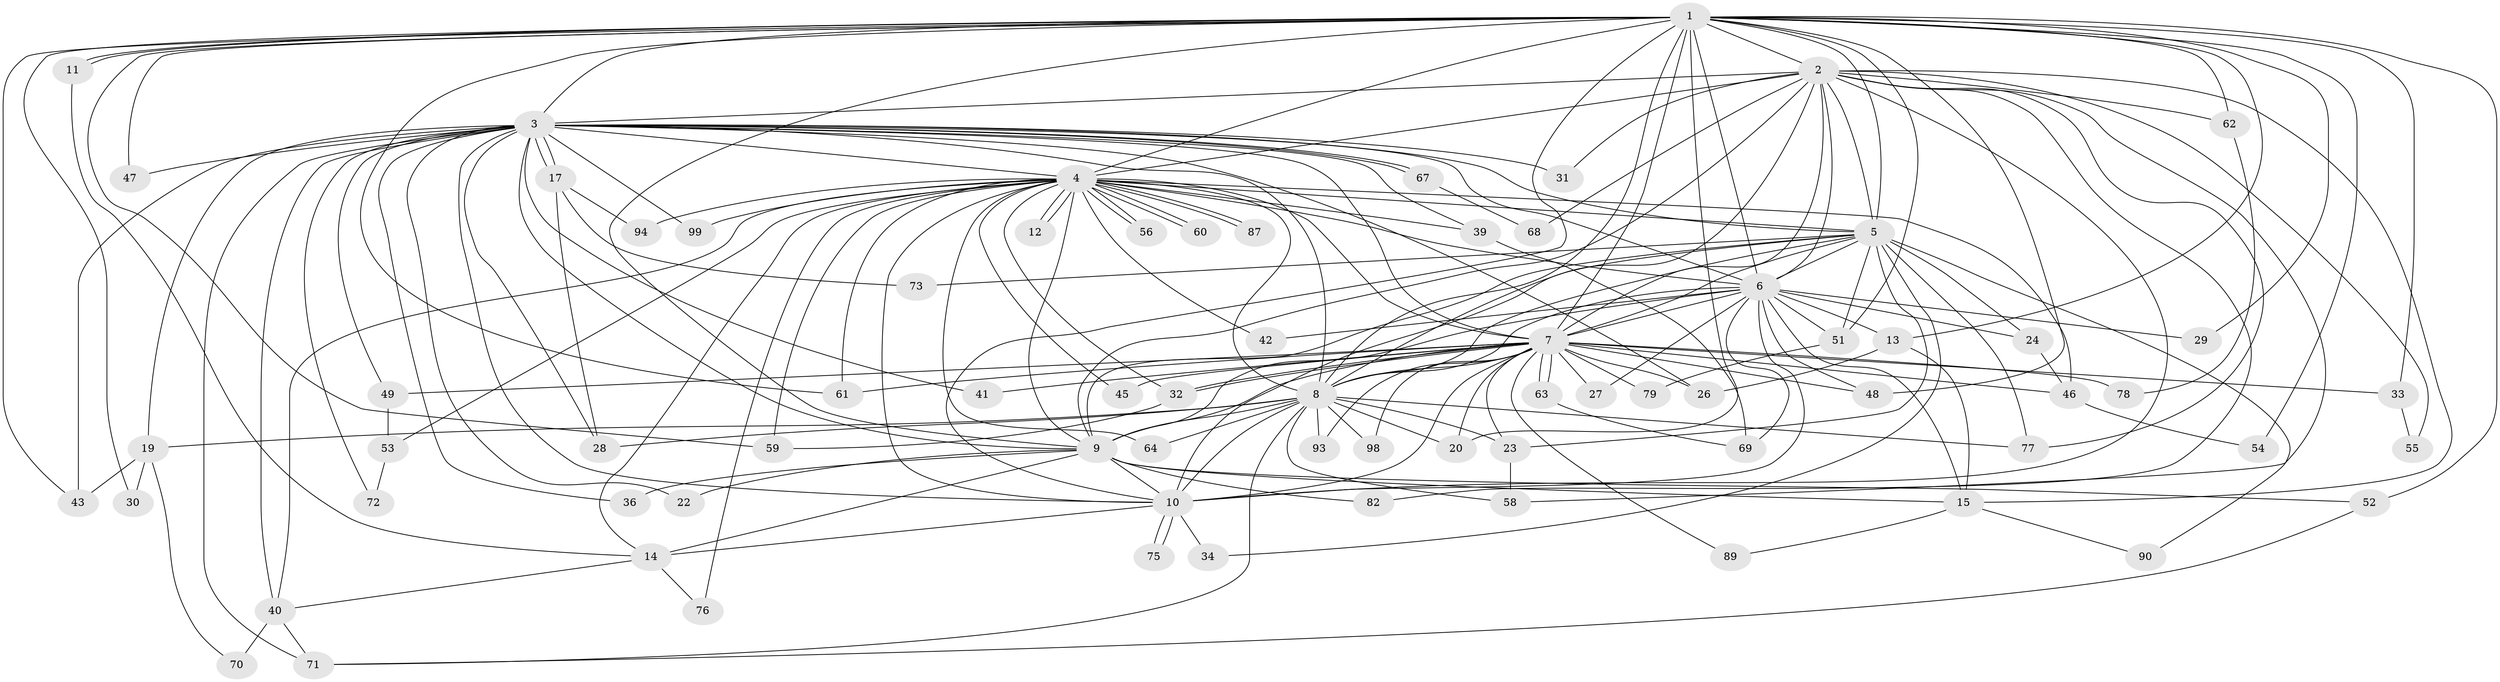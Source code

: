 // original degree distribution, {27: 0.009345794392523364, 17: 0.037383177570093455, 32: 0.009345794392523364, 31: 0.018691588785046728, 18: 0.009345794392523364, 19: 0.009345794392523364, 3: 0.22429906542056074, 2: 0.5514018691588785, 4: 0.09345794392523364, 6: 0.018691588785046728, 5: 0.018691588785046728}
// Generated by graph-tools (version 1.1) at 2025/17/03/04/25 18:17:18]
// undirected, 74 vertices, 194 edges
graph export_dot {
graph [start="1"]
  node [color=gray90,style=filled];
  1;
  2 [super="+57+21"];
  3;
  4;
  5;
  6;
  7 [super="+25"];
  8;
  9;
  10 [super="+16+80+104+105+37"];
  11;
  12;
  13 [super="+107+18"];
  14 [super="+85"];
  15;
  17;
  19;
  20 [super="+38"];
  22;
  23 [super="+106"];
  24;
  26;
  27;
  28 [super="+91"];
  29;
  30;
  31;
  32 [super="+65"];
  33 [super="+83"];
  34;
  36;
  39 [super="+103"];
  40 [super="+66+44"];
  41;
  42;
  43 [super="+81"];
  45;
  46 [super="+100"];
  47;
  48 [super="+88"];
  49 [super="+50"];
  51 [super="+92"];
  52 [super="+86"];
  53;
  54;
  55;
  56;
  58 [super="+102"];
  59;
  60;
  61 [super="+101"];
  62;
  63;
  64;
  67;
  68;
  69;
  70;
  71 [super="+97+74"];
  72;
  73;
  75;
  76;
  77 [super="+84"];
  78;
  79;
  82;
  87;
  89;
  90;
  93;
  94;
  98;
  99;
  1 -- 2 [weight=2];
  1 -- 3;
  1 -- 4;
  1 -- 5;
  1 -- 6;
  1 -- 7;
  1 -- 8;
  1 -- 9;
  1 -- 10;
  1 -- 11;
  1 -- 11;
  1 -- 13;
  1 -- 20;
  1 -- 29;
  1 -- 30;
  1 -- 33 [weight=2];
  1 -- 47;
  1 -- 48;
  1 -- 52;
  1 -- 54;
  1 -- 59;
  1 -- 61;
  1 -- 62;
  1 -- 51;
  1 -- 43;
  2 -- 3;
  2 -- 4;
  2 -- 5;
  2 -- 6;
  2 -- 7 [weight=2];
  2 -- 8;
  2 -- 9;
  2 -- 10 [weight=2];
  2 -- 31;
  2 -- 55;
  2 -- 77;
  2 -- 82;
  2 -- 58;
  2 -- 68;
  2 -- 62;
  2 -- 15;
  3 -- 4;
  3 -- 5;
  3 -- 6;
  3 -- 7 [weight=2];
  3 -- 8;
  3 -- 9;
  3 -- 10 [weight=2];
  3 -- 17;
  3 -- 17;
  3 -- 19;
  3 -- 22;
  3 -- 26;
  3 -- 28;
  3 -- 31;
  3 -- 36;
  3 -- 39;
  3 -- 40 [weight=2];
  3 -- 41;
  3 -- 43;
  3 -- 47;
  3 -- 49 [weight=2];
  3 -- 67;
  3 -- 67;
  3 -- 72;
  3 -- 99;
  3 -- 71;
  4 -- 5;
  4 -- 6;
  4 -- 7;
  4 -- 8;
  4 -- 9;
  4 -- 10;
  4 -- 12;
  4 -- 12;
  4 -- 39;
  4 -- 40;
  4 -- 42;
  4 -- 45;
  4 -- 53;
  4 -- 56;
  4 -- 56;
  4 -- 59;
  4 -- 60;
  4 -- 60;
  4 -- 64;
  4 -- 76;
  4 -- 87;
  4 -- 87;
  4 -- 94;
  4 -- 99;
  4 -- 61;
  4 -- 32;
  4 -- 46;
  4 -- 14;
  5 -- 6;
  5 -- 7;
  5 -- 8;
  5 -- 9;
  5 -- 10 [weight=2];
  5 -- 24;
  5 -- 34;
  5 -- 51;
  5 -- 73;
  5 -- 90;
  5 -- 77;
  5 -- 23;
  6 -- 7;
  6 -- 8;
  6 -- 9;
  6 -- 10;
  6 -- 13;
  6 -- 15;
  6 -- 24;
  6 -- 27;
  6 -- 29;
  6 -- 42;
  6 -- 48;
  6 -- 51;
  6 -- 69;
  7 -- 8;
  7 -- 9;
  7 -- 10 [weight=2];
  7 -- 20;
  7 -- 23;
  7 -- 27;
  7 -- 32;
  7 -- 32;
  7 -- 33;
  7 -- 41;
  7 -- 45;
  7 -- 46;
  7 -- 49;
  7 -- 61;
  7 -- 63;
  7 -- 63;
  7 -- 78;
  7 -- 79;
  7 -- 89;
  7 -- 93;
  7 -- 98;
  7 -- 48;
  7 -- 26;
  8 -- 9;
  8 -- 10;
  8 -- 19;
  8 -- 23;
  8 -- 58;
  8 -- 64;
  8 -- 71;
  8 -- 77;
  8 -- 93;
  8 -- 98;
  8 -- 28;
  8 -- 20;
  9 -- 10 [weight=2];
  9 -- 14;
  9 -- 15;
  9 -- 22;
  9 -- 36;
  9 -- 52 [weight=2];
  9 -- 82;
  10 -- 34;
  10 -- 75;
  10 -- 75;
  10 -- 14;
  11 -- 14;
  13 -- 26;
  13 -- 15;
  14 -- 76;
  14 -- 40;
  15 -- 89;
  15 -- 90;
  17 -- 28;
  17 -- 73;
  17 -- 94;
  19 -- 30;
  19 -- 43;
  19 -- 70;
  23 -- 58;
  24 -- 46;
  32 -- 59;
  33 -- 55;
  39 -- 69;
  40 -- 70;
  40 -- 71;
  46 -- 54;
  49 -- 53;
  51 -- 79;
  52 -- 71;
  53 -- 72;
  62 -- 78;
  63 -- 69;
  67 -- 68;
}

